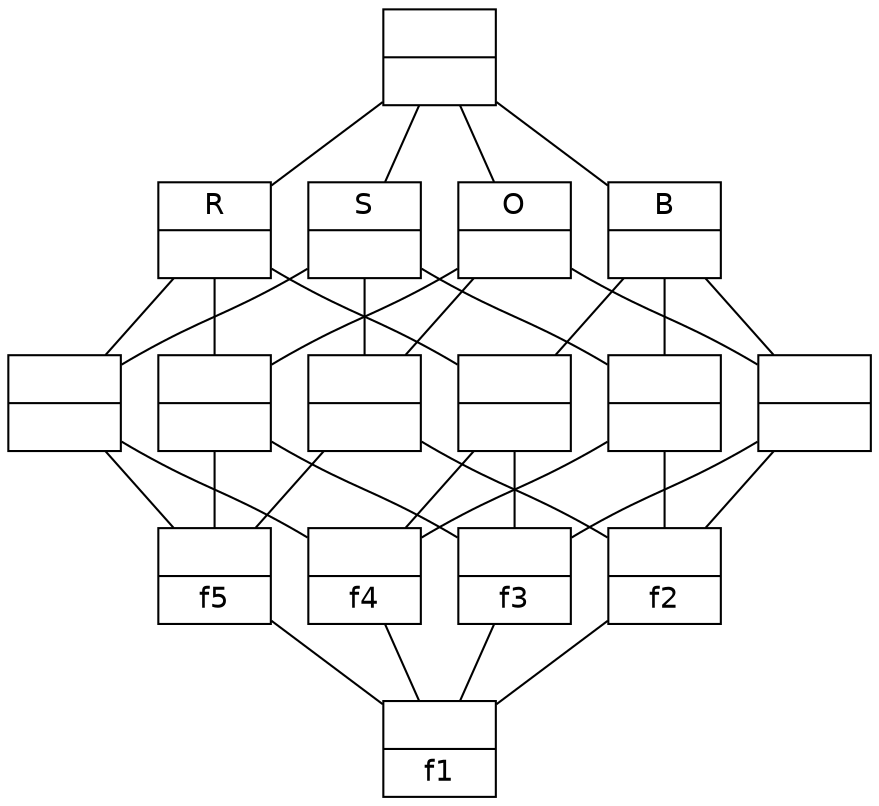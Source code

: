 digraph Lat{
 node [ shape=record,margin="0.2,0.055" fontname=Helvetica];
edge[dir="none"];
c0 [label = "{|f1}"];
c1 [label = "{|f5}"];
c2 [label = "{|f4}"];
c3 [label = "{|}"];
c4 [label = "{|f3}"];
c5 [label = "{|}"];
c6 [label = "{|}"];
c7 [label = "{R|}"];
c8 [label = "{|f2}"];
c9 [label = "{|}"];
c10 [label = "{|}"];
c11 [label = "{S|}"];
c12 [label = "{|}"];
c13 [label = "{O|}"];
c14 [label = "{B|}"];
c15 [label = "{|}"];
c1 -> c0
c2 -> c0
c3 -> c1
c3 -> c2
c4 -> c0
c5 -> c1
c5 -> c4
c6 -> c2
c6 -> c4
c7 -> c3
c7 -> c5
c7 -> c6
c8 -> c0
c9 -> c1
c9 -> c8
c10 -> c2
c10 -> c8
c11 -> c3
c11 -> c9
c11 -> c10
c12 -> c4
c12 -> c8
c13 -> c5
c13 -> c9
c13 -> c12
c14 -> c6
c14 -> c10
c14 -> c12
c15 -> c7
c15 -> c11
c15 -> c13
c15 -> c14
}
